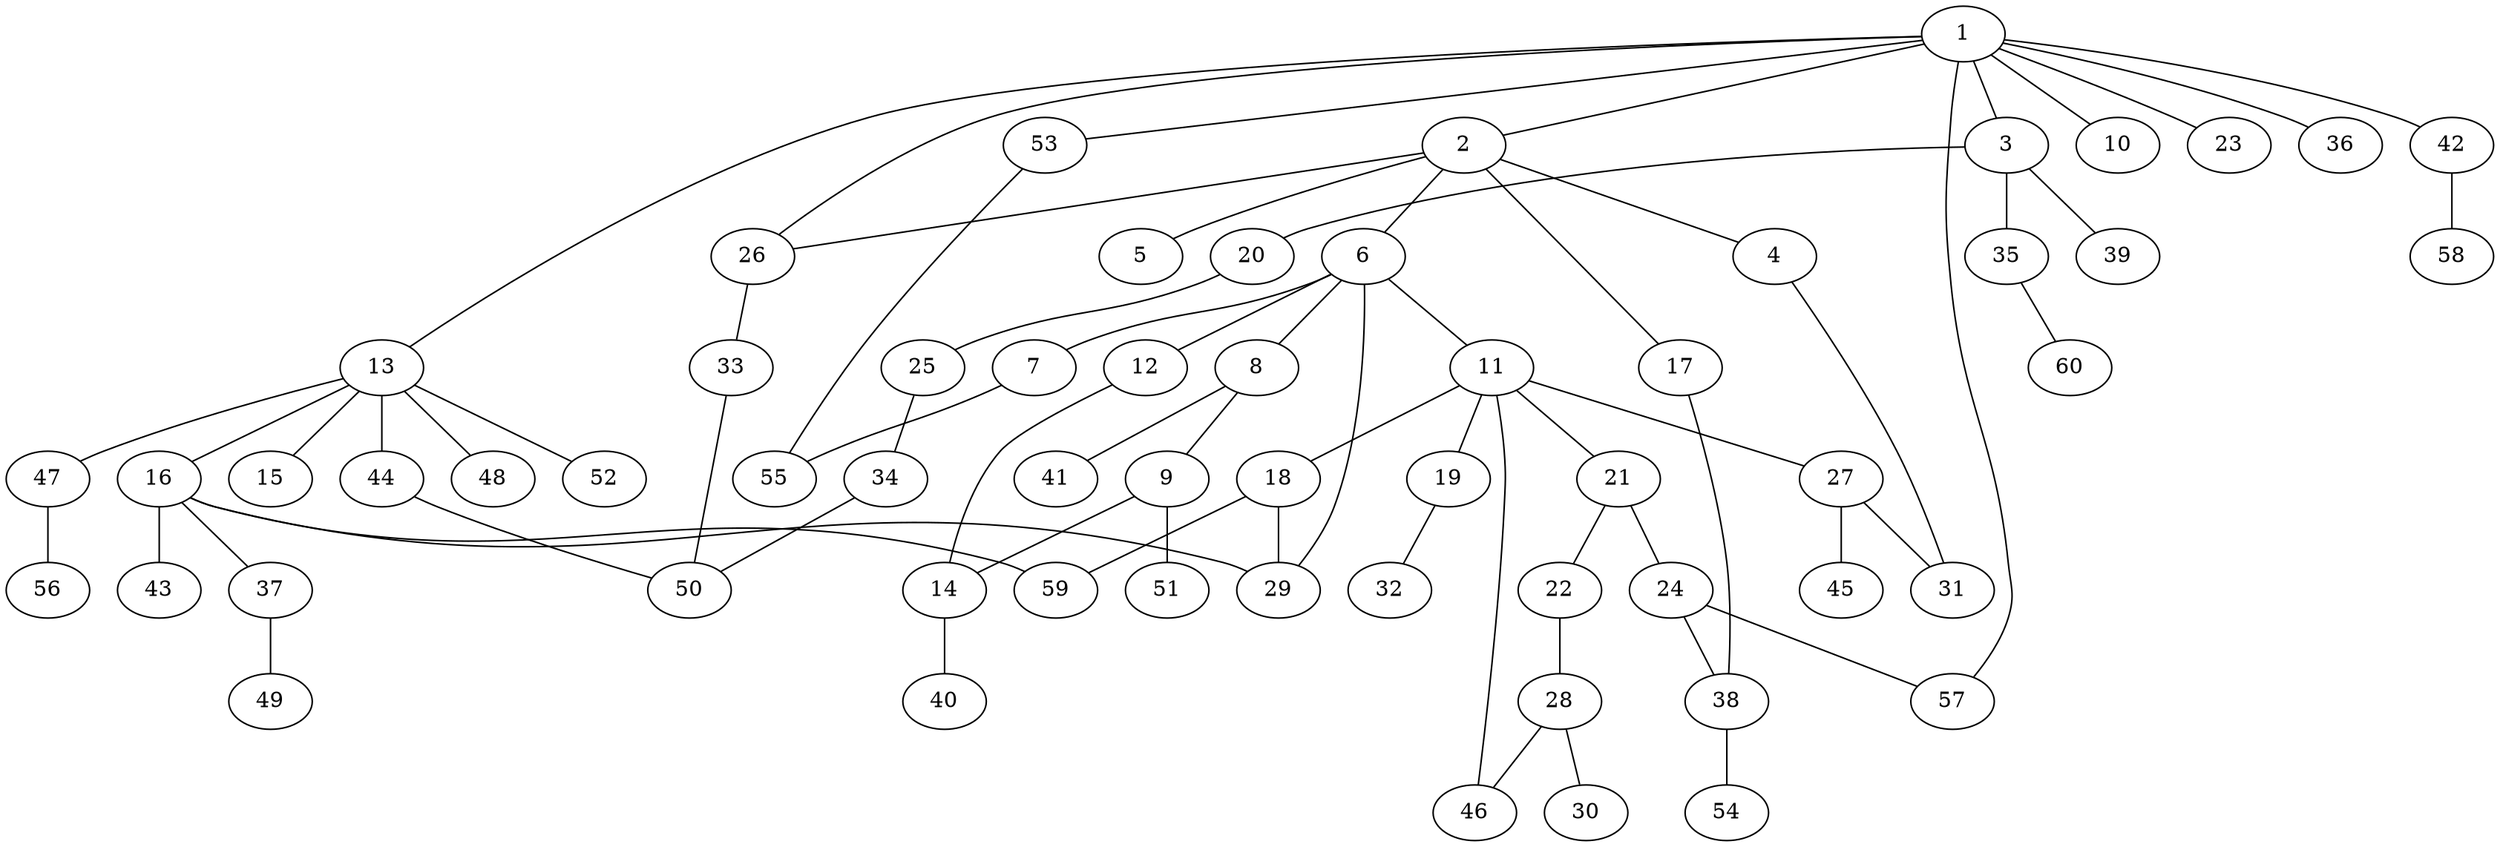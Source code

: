 graph graphname {1--2
1--3
1--10
1--13
1--23
1--26
1--36
1--42
1--53
1--57
2--4
2--5
2--6
2--17
2--26
3--20
3--35
3--39
4--31
6--7
6--8
6--11
6--12
6--29
7--55
8--9
8--41
9--14
9--51
11--18
11--19
11--21
11--27
11--46
12--14
13--15
13--16
13--44
13--47
13--48
13--52
14--40
16--29
16--37
16--43
16--59
17--38
18--29
18--59
19--32
20--25
21--22
21--24
22--28
24--38
24--57
25--34
26--33
27--31
27--45
28--30
28--46
33--50
34--50
35--60
37--49
38--54
42--58
44--50
47--56
53--55
}